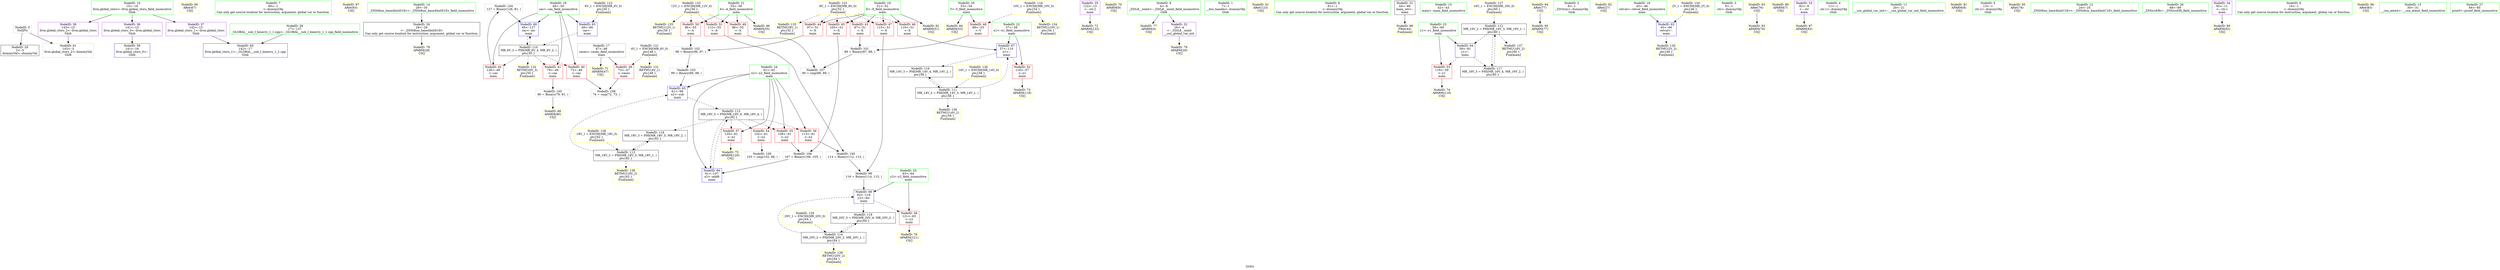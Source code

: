 digraph "SVFG" {
	label="SVFG";

	Node0x555b2ec29bd0 [shape=record,color=grey,label="{NodeID: 0\nNullPtr}"];
	Node0x555b2ec29bd0 -> Node0x555b2ec3eac0[style=solid];
	Node0x555b2ec29bd0 -> Node0x555b2ec41630[style=solid];
	Node0x555b2ec42df0 [shape=record,color=yellow,style=double,label="{NodeID: 90\nARet(67)\nCS[]}"];
	Node0x555b2ec3d310 [shape=record,color=green,label="{NodeID: 7\n66\<--1\n\<--dummyObj\nCan only get source location for instruction, argument, global var or function.}"];
	Node0x555b2ec3fbb0 [shape=record,color=yellow,style=double,label="{NodeID: 97\nARet(93)\nCS[]}"];
	Node0x555b2ec3deb0 [shape=record,color=green,label="{NodeID: 14\n29\<--35\n_ZNSt8ios_base4InitD1Ev\<--_ZNSt8ios_base4InitD1Ev_field_insensitive\n}"];
	Node0x555b2ec3deb0 -> Node0x555b2ec3ebc0[style=solid];
	Node0x555b2ec442e0 [shape=record,color=grey,label="{NodeID: 104\n127 = Binary(126, 81, )\n}"];
	Node0x555b2ec442e0 -> Node0x555b2ec41ce0[style=solid];
	Node0x555b2ec3e3e0 [shape=record,color=green,label="{NodeID: 21\n55\<--56\nA\<--A_field_insensitive\nmain\n}"];
	Node0x555b2ec3e3e0 -> Node0x555b2ec40c10[style=solid];
	Node0x555b2ec3e3e0 -> Node0x555b2ec40ce0[style=solid];
	Node0x555b2ec3e3e0 -> Node0x555b2ec40db0[style=solid];
	Node0x555b2ec3e3e0 -> Node0x555b2ec42ab0[style=solid];
	Node0x555b2ec48460 [shape=record,color=black,label="{NodeID: 111\nMR_14V_2 = PHI(MR_14V_3, MR_14V_1, )\npts\{58 \}\n}"];
	Node0x555b2ec48460 -> Node0x555b2ec41b40[style=dashed];
	Node0x555b2ec48460 -> Node0x555b2ec49d60[style=dashed];
	Node0x555b2ec48460 -> Node0x555b2ec4d410[style=dashed];
	Node0x555b2ec3e9c0 [shape=record,color=green,label="{NodeID: 28\n17\<--137\n_GLOBAL__sub_I_bmerry_1_1.cpp\<--_GLOBAL__sub_I_bmerry_1_1.cpp_field_insensitive\n}"];
	Node0x555b2ec3e9c0 -> Node0x555b2ec41530[style=solid];
	Node0x555b2ec4a760 [shape=record,color=black,label="{NodeID: 118\nMR_18V_3 = PHI(MR_18V_5, MR_18V_2, )\npts\{62 \}\n}"];
	Node0x555b2ec4a760 -> Node0x555b2ec48e60[style=dashed];
	Node0x555b2ec3f000 [shape=record,color=purple,label="{NodeID: 35\n122\<--13\n\<--.str.2\nmain\n}"];
	Node0x555b2ec3f000 -> Node0x555b2ec41f50[style=solid];
	Node0x555b2ec4c000 [shape=record,color=yellow,style=double,label="{NodeID: 125\n12V_1 = ENCHI(MR_12V_0)\npts\{56 \}\nFun[main]}"];
	Node0x555b2ec4c000 -> Node0x555b2ec40c10[style=dashed];
	Node0x555b2ec4c000 -> Node0x555b2ec40ce0[style=dashed];
	Node0x555b2ec4c000 -> Node0x555b2ec40db0[style=dashed];
	Node0x555b2ec4c000 -> Node0x555b2ec4d330[style=dashed];
	Node0x555b2ec3f640 [shape=record,color=red,label="{NodeID: 42\n126\<--49\n\<--cas\nmain\n}"];
	Node0x555b2ec3f640 -> Node0x555b2ec442e0[style=solid];
	Node0x555b2ec4d090 [shape=record,color=yellow,style=double,label="{NodeID: 132\nRETMU(6V_3)\npts\{50 \}\nFun[main]}"];
	Node0x555b2ec40c10 [shape=record,color=red,label="{NodeID: 49\n86\<--55\n\<--A\nmain\n}"];
	Node0x555b2ec40c10 -> Node0x555b2ec44760[style=solid];
	Node0x555b2ec4d6b0 [shape=record,color=yellow,style=double,label="{NodeID: 139\nRETMU(20V_2)\npts\{64 \}\nFun[main]}"];
	Node0x555b2ec411c0 [shape=record,color=red,label="{NodeID: 56\n113\<--61\n\<--x2\nmain\n}"];
	Node0x555b2ec411c0 -> Node0x555b2ec3fe80[style=solid];
	Node0x555b2ec41800 [shape=record,color=blue,label="{NodeID: 63\n49\<--66\ncas\<--\nmain\n}"];
	Node0x555b2ec41800 -> Node0x555b2ec47f60[style=dashed];
	Node0x555b2ec41db0 [shape=record,color=yellow,style=double,label="{NodeID: 70\nAPARM(8)\nCS[]}"];
	Node0x555b2ec42360 [shape=record,color=yellow,style=double,label="{NodeID: 77\nAPARM(4)\nCS[]}"];
	Node0x555b2ec42910 [shape=record,color=yellow,style=double,label="{NodeID: 84\nAPARM(53)\nCS[]}"];
	Node0x555b2ec2a370 [shape=record,color=green,label="{NodeID: 1\n7\<--1\n__dso_handle\<--dummyObj\nGlob }"];
	Node0x555b2ec42e80 [shape=record,color=yellow,style=double,label="{NodeID: 91\nARet(123)\nCS[]}"];
	Node0x555b2ec3d3a0 [shape=record,color=green,label="{NodeID: 8\n81\<--1\n\<--dummyObj\nCan only get source location for instruction, argument, global var or function.}"];
	Node0x555b2ec3fc40 [shape=record,color=yellow,style=double,label="{NodeID: 98\nFRet(44)\nFun[main]}"];
	Node0x555b2ec3df40 [shape=record,color=green,label="{NodeID: 15\n42\<--43\nmain\<--main_field_insensitive\n}"];
	Node0x555b2ec44460 [shape=record,color=grey,label="{NodeID: 105\n80 = Binary(79, 81, )\n}"];
	Node0x555b2ec44460 -> Node0x555b2ec42c50[style=solid];
	Node0x555b2ec3e4b0 [shape=record,color=green,label="{NodeID: 22\n57\<--58\nx1\<--x1_field_insensitive\nmain\n}"];
	Node0x555b2ec3e4b0 -> Node0x555b2ec40e80[style=solid];
	Node0x555b2ec3e4b0 -> Node0x555b2ec41b40[style=solid];
	Node0x555b2ec48960 [shape=record,color=black,label="{NodeID: 112\nMR_16V_2 = PHI(MR_16V_3, MR_16V_1, )\npts\{60 \}\n}"];
	Node0x555b2ec48960 -> Node0x555b2ec418d0[style=dashed];
	Node0x555b2ec48960 -> Node0x555b2ec4a260[style=dashed];
	Node0x555b2ec48960 -> Node0x555b2ec4d4f0[style=dashed];
	Node0x555b2ec3eac0 [shape=record,color=black,label="{NodeID: 29\n2\<--3\ndummyVal\<--dummyVal\n}"];
	Node0x555b2ec4ac60 [shape=record,color=black,label="{NodeID: 119\nMR_20V_3 = PHI(MR_20V_4, MR_20V_2, )\npts\{64 \}\n}"];
	Node0x555b2ec4ac60 -> Node0x555b2ec49360[style=dashed];
	Node0x555b2ec3f0d0 [shape=record,color=purple,label="{NodeID: 36\n141\<--15\nllvm.global_ctors_0\<--llvm.global_ctors\nGlob }"];
	Node0x555b2ec3f0d0 -> Node0x555b2ec41430[style=solid];
	Node0x555b2ec4c0e0 [shape=record,color=yellow,style=double,label="{NodeID: 126\n14V_1 = ENCHI(MR_14V_0)\npts\{58 \}\nFun[main]}"];
	Node0x555b2ec4c0e0 -> Node0x555b2ec48460[style=dashed];
	Node0x555b2ec3f710 [shape=record,color=red,label="{NodeID: 43\n87\<--51\n\<--X\nmain\n}"];
	Node0x555b2ec3f710 -> Node0x555b2ec40000[style=solid];
	Node0x555b2ec4d170 [shape=record,color=yellow,style=double,label="{NodeID: 133\nRETMU(8V_1)\npts\{52 \}\nFun[main]}"];
	Node0x555b2ec40ce0 [shape=record,color=red,label="{NodeID: 50\n96\<--55\n\<--A\nmain\n}"];
	Node0x555b2ec40ce0 -> Node0x555b2ec40180[style=solid];
	Node0x555b2ec41290 [shape=record,color=red,label="{NodeID: 57\n120\<--61\n\<--x2\nmain\n}"];
	Node0x555b2ec41290 -> Node0x555b2ec421c0[style=solid];
	Node0x555b2ec418d0 [shape=record,color=blue,label="{NodeID: 64\n59\<--81\ny1\<--\nmain\n}"];
	Node0x555b2ec418d0 -> Node0x555b2ec40f50[style=dashed];
	Node0x555b2ec418d0 -> Node0x555b2ec4a260[style=dashed];
	Node0x555b2ec41e80 [shape=record,color=yellow,style=double,label="{NodeID: 71\nAPARM(47)\nCS[]}"];
	Node0x555b2ec42430 [shape=record,color=yellow,style=double,label="{NodeID: 78\nAPARM(28)\nCS[]}"];
	Node0x555b2ec429e0 [shape=record,color=yellow,style=double,label="{NodeID: 85\nAPARM(77)\nCS[]}"];
	Node0x555b2ec29f20 [shape=record,color=green,label="{NodeID: 2\n8\<--1\n_ZSt3cin\<--dummyObj\nGlob }"];
	Node0x555b2ec42f10 [shape=record,color=yellow,style=double,label="{NodeID: 92\nARet(27)\nCS[]}"];
	Node0x555b2ec3dbe0 [shape=record,color=green,label="{NodeID: 9\n4\<--6\n_ZStL8__ioinit\<--_ZStL8__ioinit_field_insensitive\nGlob }"];
	Node0x555b2ec3dbe0 -> Node0x555b2ec3ed90[style=solid];
	Node0x555b2ec3dbe0 -> Node0x555b2ec42360[style=solid];
	Node0x555b2ec3fd00 [shape=record,color=grey,label="{NodeID: 99\n116 = Binary(114, 115, )\n}"];
	Node0x555b2ec3fd00 -> Node0x555b2ec41c10[style=solid];
	Node0x555b2ec3dfd0 [shape=record,color=green,label="{NodeID: 16\n45\<--46\nretval\<--retval_field_insensitive\nmain\n}"];
	Node0x555b2ec3dfd0 -> Node0x555b2ec41730[style=solid];
	Node0x555b2ec445e0 [shape=record,color=grey,label="{NodeID: 106\n107 = Binary(106, 105, )\n}"];
	Node0x555b2ec445e0 -> Node0x555b2ec41a70[style=solid];
	Node0x555b2ec3e580 [shape=record,color=green,label="{NodeID: 23\n59\<--60\ny1\<--y1_field_insensitive\nmain\n}"];
	Node0x555b2ec3e580 -> Node0x555b2ec40f50[style=solid];
	Node0x555b2ec3e580 -> Node0x555b2ec418d0[style=solid];
	Node0x555b2ec48e60 [shape=record,color=black,label="{NodeID: 113\nMR_18V_2 = PHI(MR_18V_3, MR_18V_1, )\npts\{62 \}\n}"];
	Node0x555b2ec48e60 -> Node0x555b2ec419a0[style=dashed];
	Node0x555b2ec48e60 -> Node0x555b2ec4a760[style=dashed];
	Node0x555b2ec48e60 -> Node0x555b2ec4d5d0[style=dashed];
	Node0x555b2ec3ebc0 [shape=record,color=black,label="{NodeID: 30\n28\<--29\n\<--_ZNSt8ios_base4InitD1Ev\nCan only get source location for instruction, argument, global var or function.}"];
	Node0x555b2ec3ebc0 -> Node0x555b2ec42430[style=solid];
	Node0x555b2ec4b160 [shape=record,color=yellow,style=double,label="{NodeID: 120\n2V_1 = ENCHI(MR_2V_0)\npts\{46 \}\nFun[main]}"];
	Node0x555b2ec4b160 -> Node0x555b2ec41730[style=dashed];
	Node0x555b2ec3f1d0 [shape=record,color=purple,label="{NodeID: 37\n142\<--15\nllvm.global_ctors_1\<--llvm.global_ctors\nGlob }"];
	Node0x555b2ec3f1d0 -> Node0x555b2ec41530[style=solid];
	Node0x555b2ec4c1c0 [shape=record,color=yellow,style=double,label="{NodeID: 127\n16V_1 = ENCHI(MR_16V_0)\npts\{60 \}\nFun[main]}"];
	Node0x555b2ec4c1c0 -> Node0x555b2ec48960[style=dashed];
	Node0x555b2ec3f7e0 [shape=record,color=red,label="{NodeID: 44\n97\<--51\n\<--X\nmain\n}"];
	Node0x555b2ec3f7e0 -> Node0x555b2ec40180[style=solid];
	Node0x555b2ec4d250 [shape=record,color=yellow,style=double,label="{NodeID: 134\nRETMU(10V_1)\npts\{54 \}\nFun[main]}"];
	Node0x555b2ec40db0 [shape=record,color=red,label="{NodeID: 51\n112\<--55\n\<--A\nmain\n}"];
	Node0x555b2ec40db0 -> Node0x555b2ec3fe80[style=solid];
	Node0x555b2ec41360 [shape=record,color=red,label="{NodeID: 58\n121\<--63\n\<--y2\nmain\n}"];
	Node0x555b2ec41360 -> Node0x555b2ec42290[style=solid];
	Node0x555b2ec419a0 [shape=record,color=blue,label="{NodeID: 65\n61\<--99\nx2\<--sub\nmain\n}"];
	Node0x555b2ec419a0 -> Node0x555b2ec49860[style=dashed];
	Node0x555b2ec41f50 [shape=record,color=yellow,style=double,label="{NodeID: 72\nAPARM(122)\nCS[]}"];
	Node0x555b2ec42500 [shape=record,color=yellow,style=double,label="{NodeID: 79\nAPARM(26)\nCS[]}"];
	Node0x555b2ec42ab0 [shape=record,color=yellow,style=double,label="{NodeID: 86\nAPARM(55)\nCS[]}"];
	Node0x555b2ec29d20 [shape=record,color=green,label="{NodeID: 3\n9\<--1\n.str\<--dummyObj\nGlob }"];
	Node0x555b2ec42fa0 [shape=record,color=yellow,style=double,label="{NodeID: 93\nARet(76)\nCS[]}"];
	Node0x555b2ec42fa0 -> Node0x555b2ec42840[style=solid];
	Node0x555b2ec3dc70 [shape=record,color=green,label="{NodeID: 10\n15\<--19\nllvm.global_ctors\<--llvm.global_ctors_field_insensitive\nGlob }"];
	Node0x555b2ec3dc70 -> Node0x555b2ec3f0d0[style=solid];
	Node0x555b2ec3dc70 -> Node0x555b2ec3f1d0[style=solid];
	Node0x555b2ec3dc70 -> Node0x555b2ec3f2d0[style=solid];
	Node0x555b2ec3fe80 [shape=record,color=grey,label="{NodeID: 100\n114 = Binary(112, 113, )\n}"];
	Node0x555b2ec3fe80 -> Node0x555b2ec3fd00[style=solid];
	Node0x555b2ec3e0a0 [shape=record,color=green,label="{NodeID: 17\n47\<--48\ncases\<--cases_field_insensitive\nmain\n}"];
	Node0x555b2ec3e0a0 -> Node0x555b2ec3f3d0[style=solid];
	Node0x555b2ec3e0a0 -> Node0x555b2ec41e80[style=solid];
	Node0x555b2ec44760 [shape=record,color=grey,label="{NodeID: 107\n90 = cmp(86, 89, )\n}"];
	Node0x555b2ec3e650 [shape=record,color=green,label="{NodeID: 24\n61\<--62\nx2\<--x2_field_insensitive\nmain\n}"];
	Node0x555b2ec3e650 -> Node0x555b2ec41020[style=solid];
	Node0x555b2ec3e650 -> Node0x555b2ec410f0[style=solid];
	Node0x555b2ec3e650 -> Node0x555b2ec411c0[style=solid];
	Node0x555b2ec3e650 -> Node0x555b2ec41290[style=solid];
	Node0x555b2ec3e650 -> Node0x555b2ec419a0[style=solid];
	Node0x555b2ec3e650 -> Node0x555b2ec41a70[style=solid];
	Node0x555b2ec49360 [shape=record,color=black,label="{NodeID: 114\nMR_20V_2 = PHI(MR_20V_3, MR_20V_1, )\npts\{64 \}\n}"];
	Node0x555b2ec49360 -> Node0x555b2ec41c10[style=dashed];
	Node0x555b2ec49360 -> Node0x555b2ec4ac60[style=dashed];
	Node0x555b2ec49360 -> Node0x555b2ec4d6b0[style=dashed];
	Node0x555b2ec3ecc0 [shape=record,color=black,label="{NodeID: 31\n44\<--66\nmain_ret\<--\nmain\n}"];
	Node0x555b2ec3ecc0 -> Node0x555b2ec3fc40[style=solid];
	Node0x555b2ec4bc80 [shape=record,color=yellow,style=double,label="{NodeID: 121\n4V_1 = ENCHI(MR_4V_0)\npts\{48 \}\nFun[main]}"];
	Node0x555b2ec4bc80 -> Node0x555b2ec3f3d0[style=dashed];
	Node0x555b2ec4bc80 -> Node0x555b2ec4cfb0[style=dashed];
	Node0x555b2ec3f2d0 [shape=record,color=purple,label="{NodeID: 38\n143\<--15\nllvm.global_ctors_2\<--llvm.global_ctors\nGlob }"];
	Node0x555b2ec3f2d0 -> Node0x555b2ec41630[style=solid];
	Node0x555b2ec4c2a0 [shape=record,color=yellow,style=double,label="{NodeID: 128\n18V_1 = ENCHI(MR_18V_0)\npts\{62 \}\nFun[main]}"];
	Node0x555b2ec4c2a0 -> Node0x555b2ec48e60[style=dashed];
	Node0x555b2ec3f8b0 [shape=record,color=red,label="{NodeID: 45\n105\<--51\n\<--X\nmain\n}"];
	Node0x555b2ec3f8b0 -> Node0x555b2ec445e0[style=solid];
	Node0x555b2ec4d330 [shape=record,color=yellow,style=double,label="{NodeID: 135\nRETMU(12V_1)\npts\{56 \}\nFun[main]}"];
	Node0x555b2ec40e80 [shape=record,color=red,label="{NodeID: 52\n118\<--57\n\<--x1\nmain\n}"];
	Node0x555b2ec40e80 -> Node0x555b2ec42020[style=solid];
	Node0x555b2ec41430 [shape=record,color=blue,label="{NodeID: 59\n141\<--16\nllvm.global_ctors_0\<--\nGlob }"];
	Node0x555b2ec41a70 [shape=record,color=blue,label="{NodeID: 66\n61\<--107\nx2\<--add8\nmain\n}"];
	Node0x555b2ec41a70 -> Node0x555b2ec49860[style=dashed];
	Node0x555b2ec42020 [shape=record,color=yellow,style=double,label="{NodeID: 73\nAPARM(118)\nCS[]}"];
	Node0x555b2ec425d0 [shape=record,color=yellow,style=double,label="{NodeID: 80\nAPARM(7)\nCS[]}"];
	Node0x555b2ec42b80 [shape=record,color=yellow,style=double,label="{NodeID: 87\nAPARM(82)\nCS[]}"];
	Node0x555b2ec2a520 [shape=record,color=green,label="{NodeID: 4\n11\<--1\n.str.1\<--dummyObj\nGlob }"];
	Node0x555b2ec43030 [shape=record,color=yellow,style=double,label="{NodeID: 94\nARet(77)\nCS[]}"];
	Node0x555b2ec43030 -> Node0x555b2ec429e0[style=solid];
	Node0x555b2ec3dd00 [shape=record,color=green,label="{NodeID: 11\n20\<--21\n__cxx_global_var_init\<--__cxx_global_var_init_field_insensitive\n}"];
	Node0x555b2ec40000 [shape=record,color=grey,label="{NodeID: 101\n89 = Binary(87, 88, )\n}"];
	Node0x555b2ec40000 -> Node0x555b2ec44760[style=solid];
	Node0x555b2ec3e170 [shape=record,color=green,label="{NodeID: 18\n49\<--50\ncas\<--cas_field_insensitive\nmain\n}"];
	Node0x555b2ec3e170 -> Node0x555b2ec3f4a0[style=solid];
	Node0x555b2ec3e170 -> Node0x555b2ec3f570[style=solid];
	Node0x555b2ec3e170 -> Node0x555b2ec3f640[style=solid];
	Node0x555b2ec3e170 -> Node0x555b2ec41800[style=solid];
	Node0x555b2ec3e170 -> Node0x555b2ec41ce0[style=solid];
	Node0x555b2ec448e0 [shape=record,color=grey,label="{NodeID: 108\n74 = cmp(72, 73, )\n}"];
	Node0x555b2ec3e720 [shape=record,color=green,label="{NodeID: 25\n63\<--64\ny2\<--y2_field_insensitive\nmain\n}"];
	Node0x555b2ec3e720 -> Node0x555b2ec41360[style=solid];
	Node0x555b2ec3e720 -> Node0x555b2ec41c10[style=solid];
	Node0x555b2ec49860 [shape=record,color=black,label="{NodeID: 115\nMR_18V_5 = PHI(MR_18V_6, MR_18V_4, )\npts\{62 \}\n}"];
	Node0x555b2ec49860 -> Node0x555b2ec41020[style=dashed];
	Node0x555b2ec49860 -> Node0x555b2ec410f0[style=dashed];
	Node0x555b2ec49860 -> Node0x555b2ec411c0[style=dashed];
	Node0x555b2ec49860 -> Node0x555b2ec41290[style=dashed];
	Node0x555b2ec49860 -> Node0x555b2ec41a70[style=dashed];
	Node0x555b2ec49860 -> Node0x555b2ec4a760[style=dashed];
	Node0x555b2ec3ed90 [shape=record,color=purple,label="{NodeID: 32\n26\<--4\n\<--_ZStL8__ioinit\n__cxx_global_var_init\n}"];
	Node0x555b2ec3ed90 -> Node0x555b2ec42500[style=solid];
	Node0x555b2ec4bd60 [shape=record,color=yellow,style=double,label="{NodeID: 122\n6V_1 = ENCHI(MR_6V_0)\npts\{50 \}\nFun[main]}"];
	Node0x555b2ec4bd60 -> Node0x555b2ec41800[style=dashed];
	Node0x555b2ec3f3d0 [shape=record,color=red,label="{NodeID: 39\n73\<--47\n\<--cases\nmain\n}"];
	Node0x555b2ec3f3d0 -> Node0x555b2ec448e0[style=solid];
	Node0x555b2ec4c3b0 [shape=record,color=yellow,style=double,label="{NodeID: 129\n20V_1 = ENCHI(MR_20V_0)\npts\{64 \}\nFun[main]}"];
	Node0x555b2ec4c3b0 -> Node0x555b2ec49360[style=dashed];
	Node0x555b2ec3f980 [shape=record,color=red,label="{NodeID: 46\n110\<--51\n\<--X\nmain\n}"];
	Node0x555b2ec3f980 -> Node0x555b2ec41b40[style=solid];
	Node0x555b2ec4d410 [shape=record,color=yellow,style=double,label="{NodeID: 136\nRETMU(14V_2)\npts\{58 \}\nFun[main]}"];
	Node0x555b2ec40f50 [shape=record,color=red,label="{NodeID: 53\n119\<--59\n\<--y1\nmain\n}"];
	Node0x555b2ec40f50 -> Node0x555b2ec420f0[style=solid];
	Node0x555b2ec41530 [shape=record,color=blue,label="{NodeID: 60\n142\<--17\nllvm.global_ctors_1\<--_GLOBAL__sub_I_bmerry_1_1.cpp\nGlob }"];
	Node0x555b2ec41b40 [shape=record,color=blue,label="{NodeID: 67\n57\<--110\nx1\<--\nmain\n}"];
	Node0x555b2ec41b40 -> Node0x555b2ec40e80[style=dashed];
	Node0x555b2ec41b40 -> Node0x555b2ec49d60[style=dashed];
	Node0x555b2ec420f0 [shape=record,color=yellow,style=double,label="{NodeID: 74\nAPARM(119)\nCS[]}"];
	Node0x555b2ec426a0 [shape=record,color=yellow,style=double,label="{NodeID: 81\nAPARM(8)\nCS[]}"];
	Node0x555b2ec42c50 [shape=record,color=yellow,style=double,label="{NodeID: 88\nAPARM(80)\nCS[]}"];
	Node0x555b2ec3d1f0 [shape=record,color=green,label="{NodeID: 5\n13\<--1\n.str.2\<--dummyObj\nGlob }"];
	Node0x555b2ec430c0 [shape=record,color=yellow,style=double,label="{NodeID: 95\nARet(78)\nCS[]}"];
	Node0x555b2ec3dd90 [shape=record,color=green,label="{NodeID: 12\n24\<--25\n_ZNSt8ios_base4InitC1Ev\<--_ZNSt8ios_base4InitC1Ev_field_insensitive\n}"];
	Node0x555b2ec40180 [shape=record,color=grey,label="{NodeID: 102\n98 = Binary(96, 97, )\n}"];
	Node0x555b2ec40180 -> Node0x555b2ec44160[style=solid];
	Node0x555b2ec3e240 [shape=record,color=green,label="{NodeID: 19\n51\<--52\nX\<--X_field_insensitive\nmain\n}"];
	Node0x555b2ec3e240 -> Node0x555b2ec3f710[style=solid];
	Node0x555b2ec3e240 -> Node0x555b2ec3f7e0[style=solid];
	Node0x555b2ec3e240 -> Node0x555b2ec3f8b0[style=solid];
	Node0x555b2ec3e240 -> Node0x555b2ec3f980[style=solid];
	Node0x555b2ec3e240 -> Node0x555b2ec3fa50[style=solid];
	Node0x555b2ec3e240 -> Node0x555b2ec42770[style=solid];
	Node0x555b2ec44a60 [shape=record,color=grey,label="{NodeID: 109\n103 = cmp(102, 66, )\n}"];
	Node0x555b2ec3e7f0 [shape=record,color=green,label="{NodeID: 26\n68\<--69\n_ZNSirsERi\<--_ZNSirsERi_field_insensitive\n}"];
	Node0x555b2ec49d60 [shape=record,color=black,label="{NodeID: 116\nMR_14V_3 = PHI(MR_14V_4, MR_14V_2, )\npts\{58 \}\n}"];
	Node0x555b2ec49d60 -> Node0x555b2ec48460[style=dashed];
	Node0x555b2ec3ee60 [shape=record,color=purple,label="{NodeID: 33\n82\<--9\n\<--.str\nmain\n}"];
	Node0x555b2ec3ee60 -> Node0x555b2ec42b80[style=solid];
	Node0x555b2ec4be40 [shape=record,color=yellow,style=double,label="{NodeID: 123\n8V_1 = ENCHI(MR_8V_0)\npts\{52 \}\nFun[main]}"];
	Node0x555b2ec4be40 -> Node0x555b2ec3f710[style=dashed];
	Node0x555b2ec4be40 -> Node0x555b2ec3f7e0[style=dashed];
	Node0x555b2ec4be40 -> Node0x555b2ec3f8b0[style=dashed];
	Node0x555b2ec4be40 -> Node0x555b2ec3f980[style=dashed];
	Node0x555b2ec4be40 -> Node0x555b2ec3fa50[style=dashed];
	Node0x555b2ec4be40 -> Node0x555b2ec4d170[style=dashed];
	Node0x555b2ec3f4a0 [shape=record,color=red,label="{NodeID: 40\n72\<--49\n\<--cas\nmain\n}"];
	Node0x555b2ec3f4a0 -> Node0x555b2ec448e0[style=solid];
	Node0x555b2ec4c490 [shape=record,color=yellow,style=double,label="{NodeID: 130\nRETMU(2V_2)\npts\{46 \}\nFun[main]}"];
	Node0x555b2ec3fa50 [shape=record,color=red,label="{NodeID: 47\n115\<--51\n\<--X\nmain\n}"];
	Node0x555b2ec3fa50 -> Node0x555b2ec3fd00[style=solid];
	Node0x555b2ec4d4f0 [shape=record,color=yellow,style=double,label="{NodeID: 137\nRETMU(16V_2)\npts\{60 \}\nFun[main]}"];
	Node0x555b2ec41020 [shape=record,color=red,label="{NodeID: 54\n102\<--61\n\<--x2\nmain\n}"];
	Node0x555b2ec41020 -> Node0x555b2ec44a60[style=solid];
	Node0x555b2ec41630 [shape=record,color=blue, style = dotted,label="{NodeID: 61\n143\<--3\nllvm.global_ctors_2\<--dummyVal\nGlob }"];
	Node0x555b2ec41c10 [shape=record,color=blue,label="{NodeID: 68\n63\<--116\ny2\<--div\nmain\n}"];
	Node0x555b2ec41c10 -> Node0x555b2ec41360[style=dashed];
	Node0x555b2ec41c10 -> Node0x555b2ec4ac60[style=dashed];
	Node0x555b2ec421c0 [shape=record,color=yellow,style=double,label="{NodeID: 75\nAPARM(120)\nCS[]}"];
	Node0x555b2ec42770 [shape=record,color=yellow,style=double,label="{NodeID: 82\nAPARM(51)\nCS[]}"];
	Node0x555b2ec42d20 [shape=record,color=yellow,style=double,label="{NodeID: 89\nAPARM(92)\nCS[]}"];
	Node0x555b2ec3d280 [shape=record,color=green,label="{NodeID: 6\n16\<--1\n\<--dummyObj\nCan only get source location for instruction, argument, global var or function.}"];
	Node0x555b2ec3fb20 [shape=record,color=yellow,style=double,label="{NodeID: 96\nARet(83)\nCS[]}"];
	Node0x555b2ec3de20 [shape=record,color=green,label="{NodeID: 13\n30\<--31\n__cxa_atexit\<--__cxa_atexit_field_insensitive\n}"];
	Node0x555b2ec44160 [shape=record,color=grey,label="{NodeID: 103\n99 = Binary(66, 98, )\n}"];
	Node0x555b2ec44160 -> Node0x555b2ec419a0[style=solid];
	Node0x555b2ec3e310 [shape=record,color=green,label="{NodeID: 20\n53\<--54\nY\<--Y_field_insensitive\nmain\n}"];
	Node0x555b2ec3e310 -> Node0x555b2ec40b40[style=solid];
	Node0x555b2ec3e310 -> Node0x555b2ec42910[style=solid];
	Node0x555b2ec47f60 [shape=record,color=black,label="{NodeID: 110\nMR_6V_3 = PHI(MR_6V_4, MR_6V_2, )\npts\{50 \}\n}"];
	Node0x555b2ec47f60 -> Node0x555b2ec3f4a0[style=dashed];
	Node0x555b2ec47f60 -> Node0x555b2ec3f570[style=dashed];
	Node0x555b2ec47f60 -> Node0x555b2ec3f640[style=dashed];
	Node0x555b2ec47f60 -> Node0x555b2ec41ce0[style=dashed];
	Node0x555b2ec47f60 -> Node0x555b2ec4d090[style=dashed];
	Node0x555b2ec3e8c0 [shape=record,color=green,label="{NodeID: 27\n84\<--85\nprintf\<--printf_field_insensitive\n}"];
	Node0x555b2ec4a260 [shape=record,color=black,label="{NodeID: 117\nMR_16V_3 = PHI(MR_16V_4, MR_16V_2, )\npts\{60 \}\n}"];
	Node0x555b2ec4a260 -> Node0x555b2ec48960[style=dashed];
	Node0x555b2ec3ef30 [shape=record,color=purple,label="{NodeID: 34\n92\<--11\n\<--.str.1\nmain\n}"];
	Node0x555b2ec3ef30 -> Node0x555b2ec42d20[style=solid];
	Node0x555b2ec4bf20 [shape=record,color=yellow,style=double,label="{NodeID: 124\n10V_1 = ENCHI(MR_10V_0)\npts\{54 \}\nFun[main]}"];
	Node0x555b2ec4bf20 -> Node0x555b2ec40b40[style=dashed];
	Node0x555b2ec4bf20 -> Node0x555b2ec4d250[style=dashed];
	Node0x555b2ec3f570 [shape=record,color=red,label="{NodeID: 41\n79\<--49\n\<--cas\nmain\n}"];
	Node0x555b2ec3f570 -> Node0x555b2ec44460[style=solid];
	Node0x555b2ec4cfb0 [shape=record,color=yellow,style=double,label="{NodeID: 131\nRETMU(4V_1)\npts\{48 \}\nFun[main]}"];
	Node0x555b2ec40b40 [shape=record,color=red,label="{NodeID: 48\n88\<--53\n\<--Y\nmain\n}"];
	Node0x555b2ec40b40 -> Node0x555b2ec40000[style=solid];
	Node0x555b2ec4d5d0 [shape=record,color=yellow,style=double,label="{NodeID: 138\nRETMU(18V_2)\npts\{62 \}\nFun[main]}"];
	Node0x555b2ec410f0 [shape=record,color=red,label="{NodeID: 55\n106\<--61\n\<--x2\nmain\n}"];
	Node0x555b2ec410f0 -> Node0x555b2ec445e0[style=solid];
	Node0x555b2ec41730 [shape=record,color=blue,label="{NodeID: 62\n45\<--66\nretval\<--\nmain\n}"];
	Node0x555b2ec41730 -> Node0x555b2ec4c490[style=dashed];
	Node0x555b2ec41ce0 [shape=record,color=blue,label="{NodeID: 69\n49\<--127\ncas\<--inc\nmain\n}"];
	Node0x555b2ec41ce0 -> Node0x555b2ec47f60[style=dashed];
	Node0x555b2ec42290 [shape=record,color=yellow,style=double,label="{NodeID: 76\nAPARM(121)\nCS[]}"];
	Node0x555b2ec42840 [shape=record,color=yellow,style=double,label="{NodeID: 83\nAPARM(76)\nCS[]}"];
}
